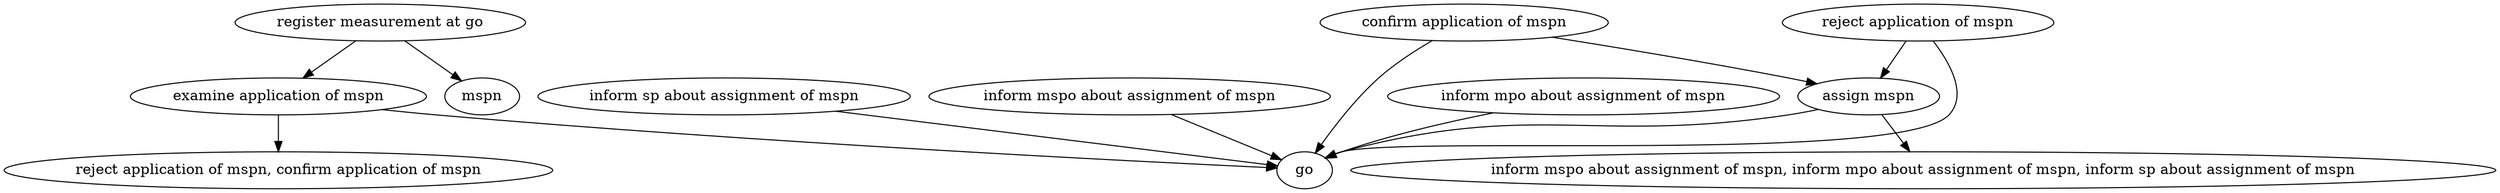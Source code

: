 strict digraph "doc-10.7" {
	graph [name="doc-10.7"];
	"register measurement at go"	[attrs="{'type': 'Activity', 'label': 'register measurement at go'}"];
	"examine application of mspn"	[attrs="{'type': 'Activity', 'label': 'examine application of mspn'}"];
	"register measurement at go" -> "examine application of mspn"	[attrs="{'type': 'flow', 'label': 'flow'}"];
	mspn	[attrs="{'type': 'Actor', 'label': 'mspn'}"];
	"register measurement at go" -> mspn	[attrs="{'type': 'actor performer', 'label': 'actor performer'}"];
	go	[attrs="{'type': 'Actor', 'label': 'go'}"];
	"examine application of mspn" -> go	[attrs="{'type': 'actor performer', 'label': 'actor performer'}"];
	"reject application of mspn, confirm application of mspn"	[attrs="{'type': 'Activity', 'label': 'reject application of mspn, confirm application of mspn'}"];
	"examine application of mspn" -> "reject application of mspn, confirm application of mspn"	[attrs="{'type': 'flow', 'label': 'flow'}"];
	"reject application of mspn"	[attrs="{'type': 'Activity', 'label': 'reject application of mspn'}"];
	"assign mspn"	[attrs="{'type': 'Activity', 'label': 'assign mspn'}"];
	"reject application of mspn" -> "assign mspn"	[attrs="{'type': 'flow', 'label': 'flow'}"];
	"reject application of mspn" -> go	[attrs="{'type': 'actor performer', 'label': 'actor performer'}"];
	"confirm application of mspn"	[attrs="{'type': 'Activity', 'label': 'confirm application of mspn'}"];
	"confirm application of mspn" -> "assign mspn"	[attrs="{'type': 'flow', 'label': 'flow'}"];
	"confirm application of mspn" -> go	[attrs="{'type': 'actor performer', 'label': 'actor performer'}"];
	"assign mspn" -> go	[attrs="{'type': 'actor performer', 'label': 'actor performer'}"];
	"inform mspo about assignment of mspn, inform mpo about assignment of mspn, inform sp about assignment of mspn"	[attrs="{'type': 'Activity', 'label': 'inform mspo about assignment of mspn, inform mpo about assignment of mspn, inform sp about assignment \
of mspn'}"];
	"assign mspn" -> "inform mspo about assignment of mspn, inform mpo about assignment of mspn, inform sp about assignment of mspn"	[attrs="{'type': 'flow', 'label': 'flow'}"];
	"inform mspo about assignment of mspn"	[attrs="{'type': 'Activity', 'label': 'inform mspo about assignment of mspn'}"];
	"inform mspo about assignment of mspn" -> go	[attrs="{'type': 'actor performer', 'label': 'actor performer'}"];
	"inform mpo about assignment of mspn"	[attrs="{'type': 'Activity', 'label': 'inform mpo about assignment of mspn'}"];
	"inform mpo about assignment of mspn" -> go	[attrs="{'type': 'actor performer', 'label': 'actor performer'}"];
	"inform sp about assignment of mspn"	[attrs="{'type': 'Activity', 'label': 'inform sp about assignment of mspn'}"];
	"inform sp about assignment of mspn" -> go	[attrs="{'type': 'actor performer', 'label': 'actor performer'}"];
}
